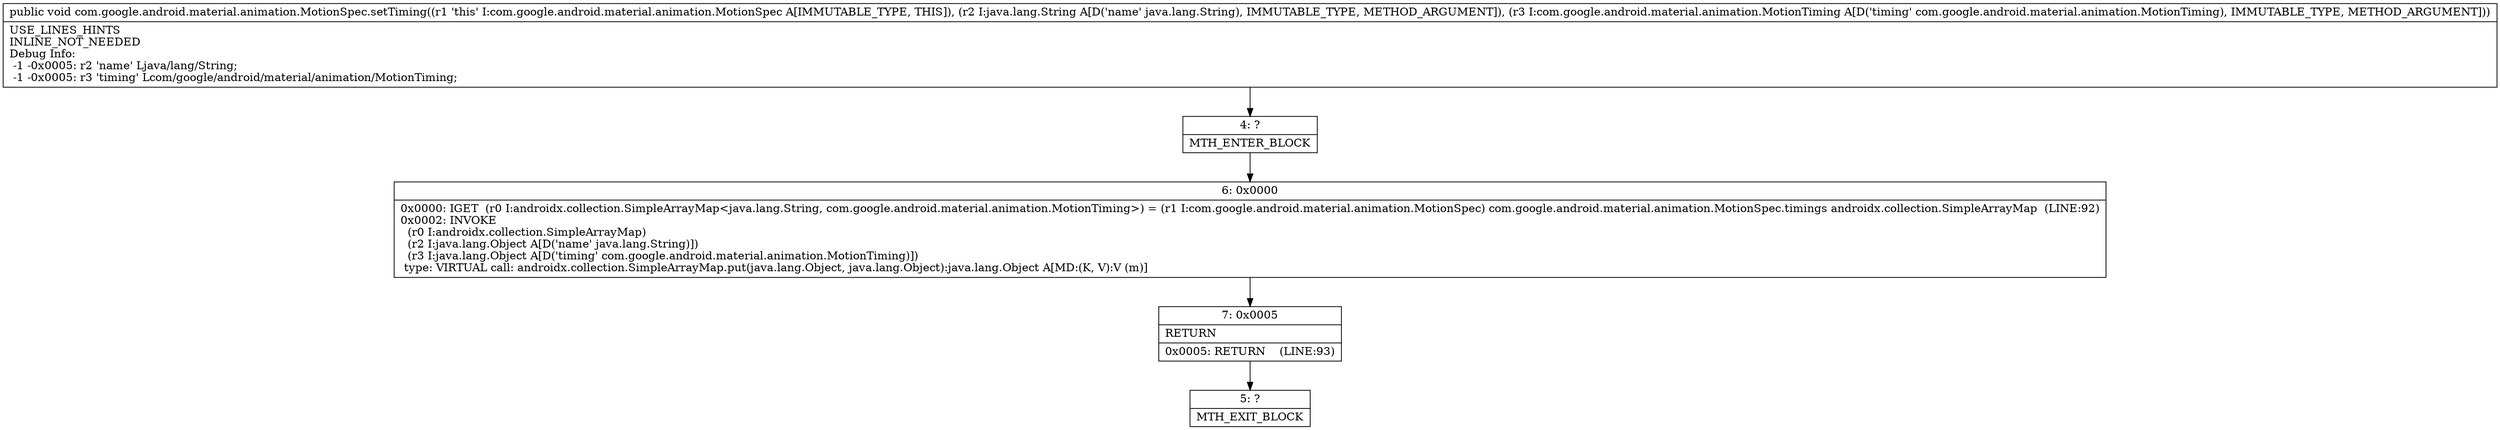 digraph "CFG forcom.google.android.material.animation.MotionSpec.setTiming(Ljava\/lang\/String;Lcom\/google\/android\/material\/animation\/MotionTiming;)V" {
Node_4 [shape=record,label="{4\:\ ?|MTH_ENTER_BLOCK\l}"];
Node_6 [shape=record,label="{6\:\ 0x0000|0x0000: IGET  (r0 I:androidx.collection.SimpleArrayMap\<java.lang.String, com.google.android.material.animation.MotionTiming\>) = (r1 I:com.google.android.material.animation.MotionSpec) com.google.android.material.animation.MotionSpec.timings androidx.collection.SimpleArrayMap  (LINE:92)\l0x0002: INVOKE  \l  (r0 I:androidx.collection.SimpleArrayMap)\l  (r2 I:java.lang.Object A[D('name' java.lang.String)])\l  (r3 I:java.lang.Object A[D('timing' com.google.android.material.animation.MotionTiming)])\l type: VIRTUAL call: androidx.collection.SimpleArrayMap.put(java.lang.Object, java.lang.Object):java.lang.Object A[MD:(K, V):V (m)]\l}"];
Node_7 [shape=record,label="{7\:\ 0x0005|RETURN\l|0x0005: RETURN    (LINE:93)\l}"];
Node_5 [shape=record,label="{5\:\ ?|MTH_EXIT_BLOCK\l}"];
MethodNode[shape=record,label="{public void com.google.android.material.animation.MotionSpec.setTiming((r1 'this' I:com.google.android.material.animation.MotionSpec A[IMMUTABLE_TYPE, THIS]), (r2 I:java.lang.String A[D('name' java.lang.String), IMMUTABLE_TYPE, METHOD_ARGUMENT]), (r3 I:com.google.android.material.animation.MotionTiming A[D('timing' com.google.android.material.animation.MotionTiming), IMMUTABLE_TYPE, METHOD_ARGUMENT]))  | USE_LINES_HINTS\lINLINE_NOT_NEEDED\lDebug Info:\l  \-1 \-0x0005: r2 'name' Ljava\/lang\/String;\l  \-1 \-0x0005: r3 'timing' Lcom\/google\/android\/material\/animation\/MotionTiming;\l}"];
MethodNode -> Node_4;Node_4 -> Node_6;
Node_6 -> Node_7;
Node_7 -> Node_5;
}

